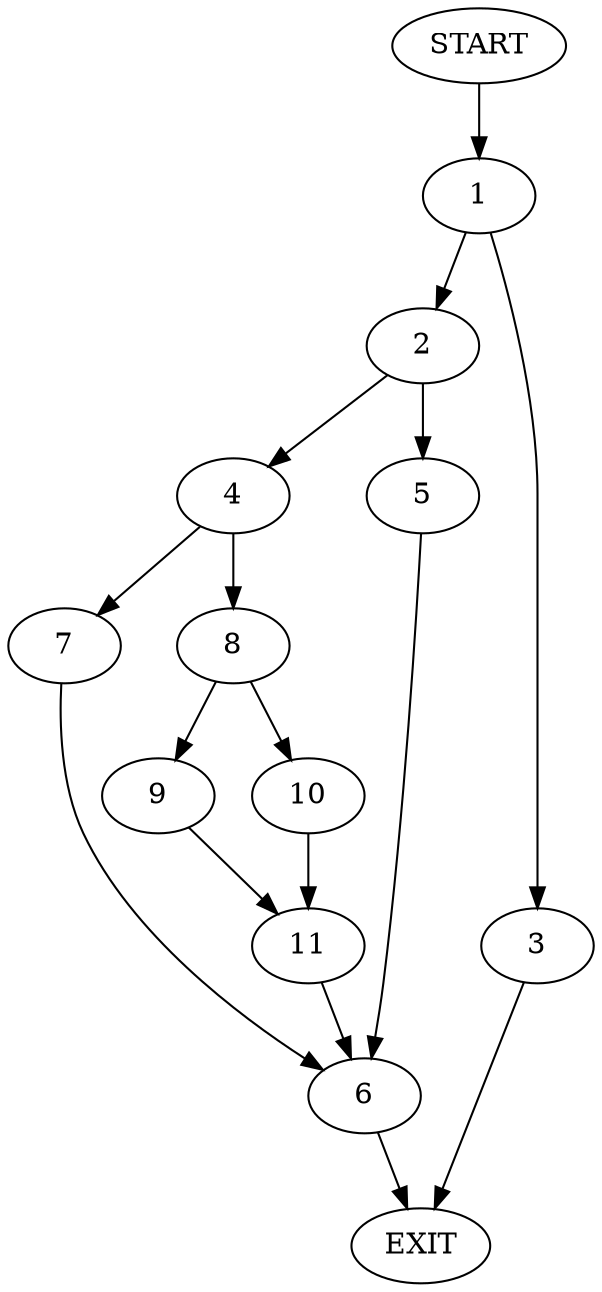 digraph {
0 [label="START"]
12 [label="EXIT"]
0 -> 1
1 -> 2
1 -> 3
3 -> 12
2 -> 4
2 -> 5
5 -> 6
4 -> 7
4 -> 8
8 -> 9
8 -> 10
7 -> 6
6 -> 12
9 -> 11
10 -> 11
11 -> 6
}
